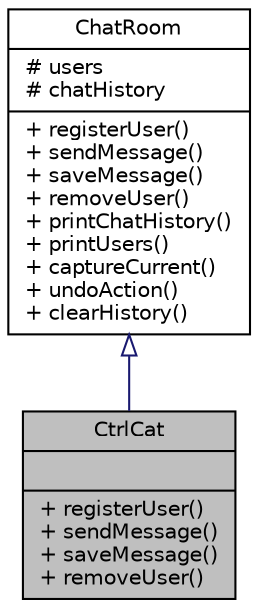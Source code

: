 digraph "CtrlCat"
{
 // LATEX_PDF_SIZE
  edge [fontname="Helvetica",fontsize="10",labelfontname="Helvetica",labelfontsize="10"];
  node [fontname="Helvetica",fontsize="10",shape=record];
  Node1 [label="{CtrlCat\n||+ registerUser()\l+ sendMessage()\l+ saveMessage()\l+ removeUser()\l}",height=0.2,width=0.4,color="black", fillcolor="grey75", style="filled", fontcolor="black",tooltip="Concrete implementation of ChatRoom for the CtrlCat chat room."];
  Node2 -> Node1 [dir="back",color="midnightblue",fontsize="10",style="solid",arrowtail="onormal",fontname="Helvetica"];
  Node2 [label="{ChatRoom\n|# users\l# chatHistory\l|+ registerUser()\l+ sendMessage()\l+ saveMessage()\l+ removeUser()\l+ printChatHistory()\l+ printUsers()\l+ captureCurrent()\l+ undoAction()\l+ clearHistory()\l}",height=0.2,width=0.4,color="black", fillcolor="white", style="filled",URL="$classChatRoom.html",tooltip="Abstract base class for chat room implementations using the Mediator design pattern."];
}
